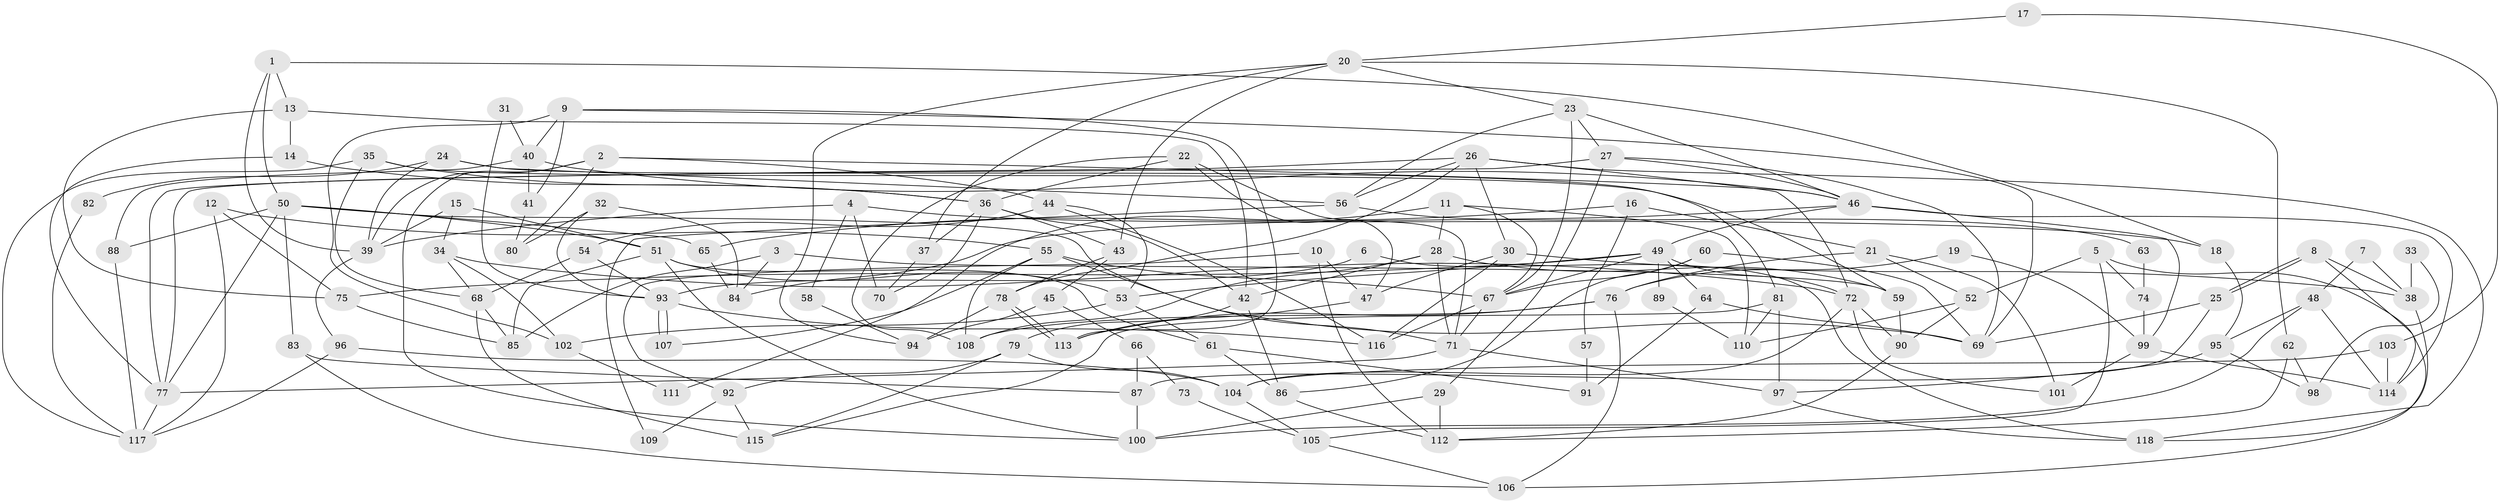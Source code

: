 // Generated by graph-tools (version 1.1) at 2025/49/03/09/25 04:49:05]
// undirected, 118 vertices, 236 edges
graph export_dot {
graph [start="1"]
  node [color=gray90,style=filled];
  1;
  2;
  3;
  4;
  5;
  6;
  7;
  8;
  9;
  10;
  11;
  12;
  13;
  14;
  15;
  16;
  17;
  18;
  19;
  20;
  21;
  22;
  23;
  24;
  25;
  26;
  27;
  28;
  29;
  30;
  31;
  32;
  33;
  34;
  35;
  36;
  37;
  38;
  39;
  40;
  41;
  42;
  43;
  44;
  45;
  46;
  47;
  48;
  49;
  50;
  51;
  52;
  53;
  54;
  55;
  56;
  57;
  58;
  59;
  60;
  61;
  62;
  63;
  64;
  65;
  66;
  67;
  68;
  69;
  70;
  71;
  72;
  73;
  74;
  75;
  76;
  77;
  78;
  79;
  80;
  81;
  82;
  83;
  84;
  85;
  86;
  87;
  88;
  89;
  90;
  91;
  92;
  93;
  94;
  95;
  96;
  97;
  98;
  99;
  100;
  101;
  102;
  103;
  104;
  105;
  106;
  107;
  108;
  109;
  110;
  111;
  112;
  113;
  114;
  115;
  116;
  117;
  118;
  1 -- 13;
  1 -- 50;
  1 -- 18;
  1 -- 39;
  2 -- 46;
  2 -- 100;
  2 -- 39;
  2 -- 44;
  2 -- 80;
  3 -- 85;
  3 -- 59;
  3 -- 84;
  4 -- 39;
  4 -- 18;
  4 -- 58;
  4 -- 70;
  5 -- 105;
  5 -- 52;
  5 -- 74;
  5 -- 106;
  6 -- 93;
  6 -- 118;
  7 -- 48;
  7 -- 38;
  8 -- 25;
  8 -- 25;
  8 -- 114;
  8 -- 38;
  9 -- 113;
  9 -- 41;
  9 -- 40;
  9 -- 69;
  9 -- 102;
  10 -- 47;
  10 -- 92;
  10 -- 112;
  11 -- 28;
  11 -- 67;
  11 -- 110;
  11 -- 111;
  12 -- 117;
  12 -- 75;
  12 -- 55;
  13 -- 42;
  13 -- 14;
  13 -- 75;
  14 -- 77;
  14 -- 36;
  15 -- 39;
  15 -- 51;
  15 -- 34;
  16 -- 21;
  16 -- 65;
  16 -- 57;
  17 -- 20;
  17 -- 103;
  18 -- 95;
  19 -- 99;
  19 -- 76;
  20 -- 37;
  20 -- 43;
  20 -- 23;
  20 -- 62;
  20 -- 94;
  21 -- 76;
  21 -- 52;
  21 -- 101;
  22 -- 36;
  22 -- 108;
  22 -- 47;
  22 -- 71;
  23 -- 27;
  23 -- 46;
  23 -- 56;
  23 -- 67;
  24 -- 56;
  24 -- 39;
  24 -- 81;
  24 -- 82;
  25 -- 69;
  25 -- 87;
  26 -- 77;
  26 -- 72;
  26 -- 30;
  26 -- 56;
  26 -- 78;
  26 -- 118;
  27 -- 29;
  27 -- 69;
  27 -- 46;
  27 -- 77;
  28 -- 59;
  28 -- 71;
  28 -- 42;
  28 -- 108;
  29 -- 100;
  29 -- 112;
  30 -- 116;
  30 -- 38;
  30 -- 47;
  31 -- 40;
  31 -- 93;
  32 -- 84;
  32 -- 93;
  32 -- 80;
  33 -- 38;
  33 -- 98;
  34 -- 102;
  34 -- 68;
  34 -- 72;
  35 -- 68;
  35 -- 117;
  35 -- 36;
  35 -- 59;
  36 -- 42;
  36 -- 37;
  36 -- 43;
  36 -- 70;
  37 -- 70;
  38 -- 118;
  39 -- 96;
  40 -- 46;
  40 -- 41;
  40 -- 88;
  41 -- 80;
  42 -- 79;
  42 -- 86;
  43 -- 78;
  43 -- 45;
  44 -- 53;
  44 -- 54;
  44 -- 116;
  45 -- 94;
  45 -- 66;
  46 -- 49;
  46 -- 84;
  46 -- 99;
  46 -- 114;
  47 -- 113;
  48 -- 100;
  48 -- 114;
  48 -- 95;
  49 -- 67;
  49 -- 53;
  49 -- 64;
  49 -- 72;
  49 -- 75;
  49 -- 89;
  50 -- 51;
  50 -- 77;
  50 -- 65;
  50 -- 71;
  50 -- 83;
  50 -- 88;
  51 -- 85;
  51 -- 53;
  51 -- 61;
  51 -- 100;
  52 -- 110;
  52 -- 90;
  53 -- 61;
  53 -- 102;
  54 -- 93;
  54 -- 68;
  55 -- 67;
  55 -- 69;
  55 -- 107;
  55 -- 108;
  56 -- 63;
  56 -- 109;
  57 -- 91;
  58 -- 94;
  59 -- 90;
  60 -- 69;
  60 -- 67;
  60 -- 86;
  61 -- 86;
  61 -- 91;
  62 -- 112;
  62 -- 98;
  63 -- 74;
  64 -- 69;
  64 -- 91;
  65 -- 84;
  66 -- 87;
  66 -- 73;
  67 -- 71;
  67 -- 116;
  68 -- 85;
  68 -- 115;
  71 -- 77;
  71 -- 97;
  72 -- 90;
  72 -- 101;
  72 -- 104;
  73 -- 105;
  74 -- 99;
  75 -- 85;
  76 -- 113;
  76 -- 108;
  76 -- 106;
  77 -- 117;
  78 -- 113;
  78 -- 113;
  78 -- 94;
  79 -- 115;
  79 -- 104;
  79 -- 92;
  81 -- 97;
  81 -- 110;
  81 -- 115;
  82 -- 117;
  83 -- 106;
  83 -- 87;
  86 -- 112;
  87 -- 100;
  88 -- 117;
  89 -- 110;
  90 -- 112;
  92 -- 115;
  92 -- 109;
  93 -- 107;
  93 -- 107;
  93 -- 116;
  95 -- 97;
  95 -- 98;
  96 -- 117;
  96 -- 104;
  97 -- 118;
  99 -- 101;
  99 -- 114;
  102 -- 111;
  103 -- 114;
  103 -- 104;
  104 -- 105;
  105 -- 106;
}
